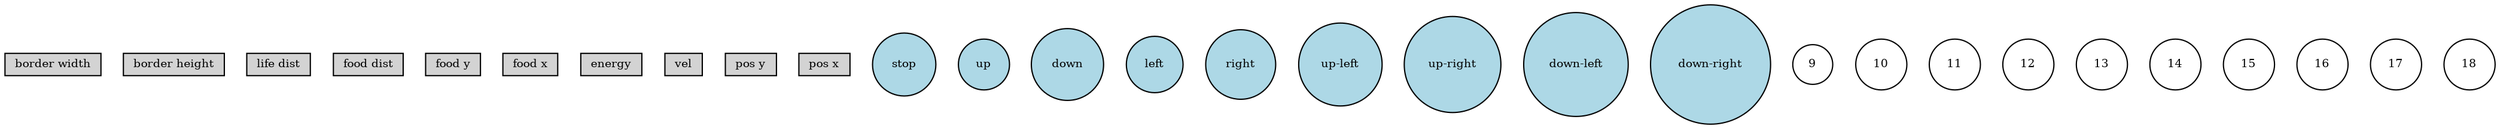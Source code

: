 digraph {
	node [fontsize=9 height=0.2 shape=circle width=0.2]
	"border width" [fillcolor=lightgray shape=box style=filled]
	"border height" [fillcolor=lightgray shape=box style=filled]
	"life dist" [fillcolor=lightgray shape=box style=filled]
	"food dist" [fillcolor=lightgray shape=box style=filled]
	"food y" [fillcolor=lightgray shape=box style=filled]
	"food x" [fillcolor=lightgray shape=box style=filled]
	energy [fillcolor=lightgray shape=box style=filled]
	vel [fillcolor=lightgray shape=box style=filled]
	"pos y" [fillcolor=lightgray shape=box style=filled]
	"pos x" [fillcolor=lightgray shape=box style=filled]
	stop [fillcolor=lightblue style=filled]
	up [fillcolor=lightblue style=filled]
	down [fillcolor=lightblue style=filled]
	left [fillcolor=lightblue style=filled]
	right [fillcolor=lightblue style=filled]
	"up-left" [fillcolor=lightblue style=filled]
	"up-right" [fillcolor=lightblue style=filled]
	"down-left" [fillcolor=lightblue style=filled]
	"down-right" [fillcolor=lightblue style=filled]
	9 [fillcolor=white style=filled]
	10 [fillcolor=white style=filled]
	11 [fillcolor=white style=filled]
	12 [fillcolor=white style=filled]
	13 [fillcolor=white style=filled]
	14 [fillcolor=white style=filled]
	15 [fillcolor=white style=filled]
	16 [fillcolor=white style=filled]
	17 [fillcolor=white style=filled]
	18 [fillcolor=white style=filled]
}
